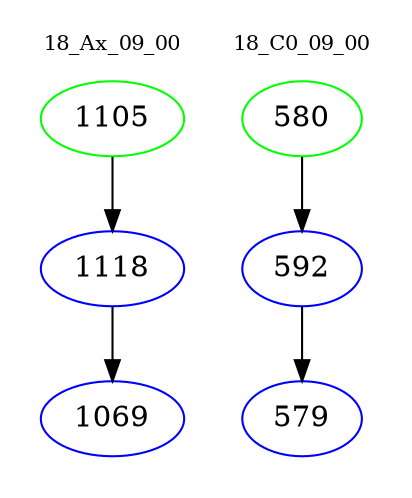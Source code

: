 digraph{
subgraph cluster_0 {
color = white
label = "18_Ax_09_00";
fontsize=10;
T0_1105 [label="1105", color="green"]
T0_1105 -> T0_1118 [color="black"]
T0_1118 [label="1118", color="blue"]
T0_1118 -> T0_1069 [color="black"]
T0_1069 [label="1069", color="blue"]
}
subgraph cluster_1 {
color = white
label = "18_C0_09_00";
fontsize=10;
T1_580 [label="580", color="green"]
T1_580 -> T1_592 [color="black"]
T1_592 [label="592", color="blue"]
T1_592 -> T1_579 [color="black"]
T1_579 [label="579", color="blue"]
}
}
